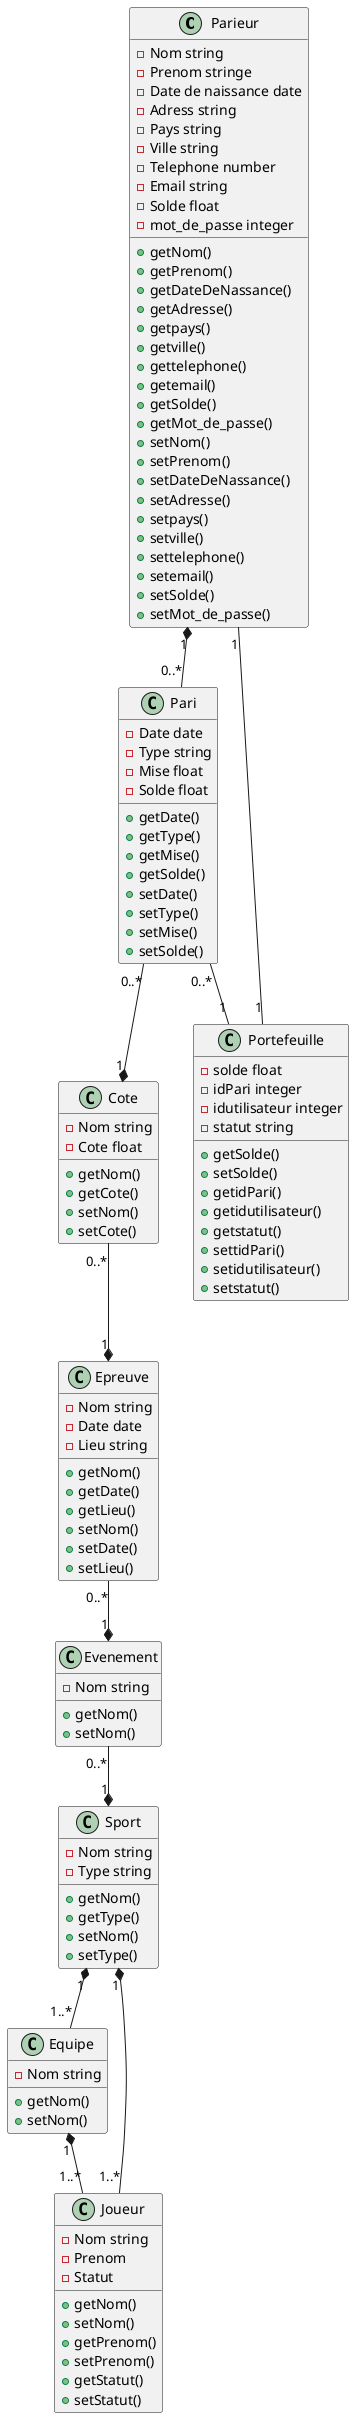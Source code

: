 @startuml
class Parieur
class Pari
class Cote
class Epreuve
class Evenement
class Sport

Parieur "1" *-- "0..*" Pari
Parieur "1" -- "1" Portefeuille
Pari "0..*" -- "1" Portefeuille
Pari "0..*" --* "1" Cote
Cote "0..*" --* "1" Epreuve
Epreuve "0..*" --* "1" Evenement
Evenement "0..*" --* "1" Sport
Sport "1"*--"1..*" Equipe
Sport "1" *--"1..*" Joueur
Equipe "1" *-- "1..*" Joueur

class Parieur {
    - Nom string
    - Prenom stringe
    - Date de naissance date
    - Adress string
    - Pays string
    - Ville string
    - Telephone number
    - Email string
    - Solde float
    - mot_de_passe integer

    + getNom()
    + getPrenom()
    + getDateDeNassance()
    + getAdresse()
    + getpays()
    + getville()
    + gettelephone()
    + getemail()
    + getSolde()
    + getMot_de_passe()
    + setNom()
    + setPrenom()
    + setDateDeNassance()
    + setAdresse()
    + setpays()
    + setville()
    + settelephone()
    + setemail()
    + setSolde()
    + setMot_de_passe()

}

class Pari {
    - Date date
    - Type string
    - Mise float
    - Solde float

    + getDate()
    + getType()
    + getMise()
    + getSolde()
    + setDate()
    + setType()
    + setMise()
    + setSolde()
}
class Portefeuille {
    - solde float
    - idPari integer
    - idutilisateur integer
    - statut string

    + getSolde()
    + setSolde()
    + getidPari()
    + getidutilisateur()
    + getstatut()
    + settidPari()
    + setidutilisateur()
    + setstatut()

}

class Cote {
    - Nom string
    - Cote float

    + getNom()
    + getCote()
    + setNom()
    + setCote()
}

class Epreuve {
    - Nom string
    - Date date
    - Lieu string

    + getNom()
    + getDate()
    + getLieu()
    + setNom()
    + setDate()
    + setLieu()


}

class Evenement {
    - Nom string

    +getNom()
    +setNom()
}

class Sport {
    - Nom string
    - Type string

    + getNom()
    + getType()
    + setNom()
    + setType()

}
class Equipe {
    - Nom string

    + getNom()
    + setNom()
}
class Joueur {
    - Nom string
    - Prenom
    - Statut

    + getNom()
    + setNom()
    + getPrenom()
    + setPrenom()
    + getStatut()
    + setStatut()

}



@enduml

